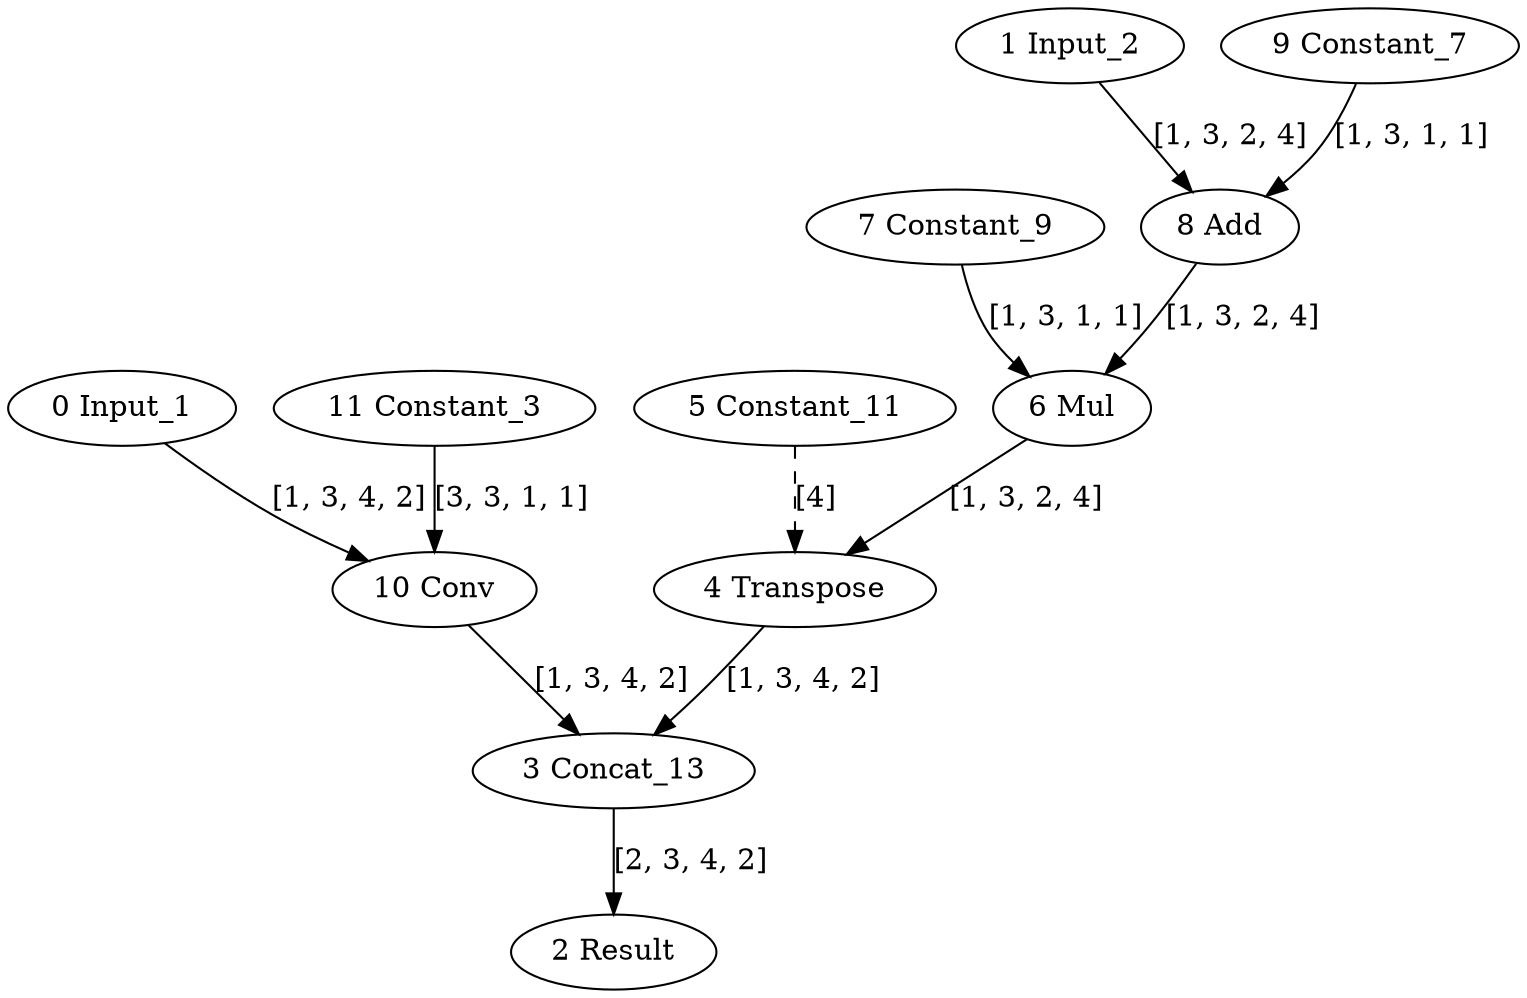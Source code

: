 strict digraph  {
"0 Input_1" [id=0, type=nncf_model_input];
"1 Input_2" [id=1, type=nncf_model_input];
"2 Result" [id=2, type=nncf_model_output];
"3 Concat_13" [id=3, type="Dtype.FLOAT"];
"4 Transpose" [id=4, type="Dtype.FLOAT"];
"5 Constant_11" [id=5, type="Dtype.INTEGER"];
"6 Mul" [id=6, type="Dtype.FLOAT"];
"7 Constant_9" [id=7, type="Dtype.FLOAT"];
"8 Add" [id=8, type="Dtype.FLOAT"];
"9 Constant_7" [id=9, type="Dtype.FLOAT"];
"10 Conv" [id=10, type="Dtype.FLOAT"];
"11 Constant_3" [id=11, type="Dtype.FLOAT"];
"0 Input_1" -> "10 Conv"  [label="[1, 3, 4, 2]", style=solid];
"1 Input_2" -> "8 Add"  [label="[1, 3, 2, 4]", style=solid];
"3 Concat_13" -> "2 Result"  [label="[2, 3, 4, 2]", style=solid];
"4 Transpose" -> "3 Concat_13"  [label="[1, 3, 4, 2]", style=solid];
"5 Constant_11" -> "4 Transpose"  [label="[4]", style=dashed];
"6 Mul" -> "4 Transpose"  [label="[1, 3, 2, 4]", style=solid];
"7 Constant_9" -> "6 Mul"  [label="[1, 3, 1, 1]", style=solid];
"8 Add" -> "6 Mul"  [label="[1, 3, 2, 4]", style=solid];
"9 Constant_7" -> "8 Add"  [label="[1, 3, 1, 1]", style=solid];
"10 Conv" -> "3 Concat_13"  [label="[1, 3, 4, 2]", style=solid];
"11 Constant_3" -> "10 Conv"  [label="[3, 3, 1, 1]", style=solid];
}
